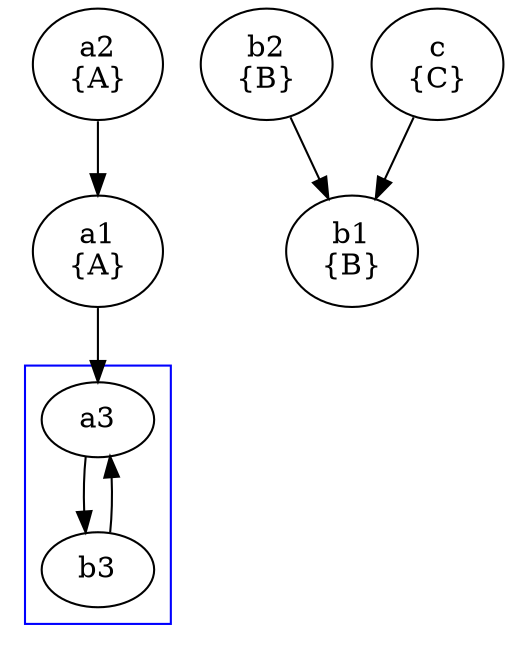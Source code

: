 digraph G {
        dir=forward;
       // edge [color=white];
       
       a2 -> a1;
       a1 -> a3;

       subgraph cluster {
              a3 -> b3;
              b3 -> a3;
              color=blue;
              fill=blue;
       }
       
       b2 -> b1;
       c -> b1;

       a1 [label="a1\n{A}"];
       a2 [label="a2\n{A}"];
       b1 [label="b1\n{B}"];
       b2 [label="b2\n{B}"];
       c [label="c\n{C}"];

}